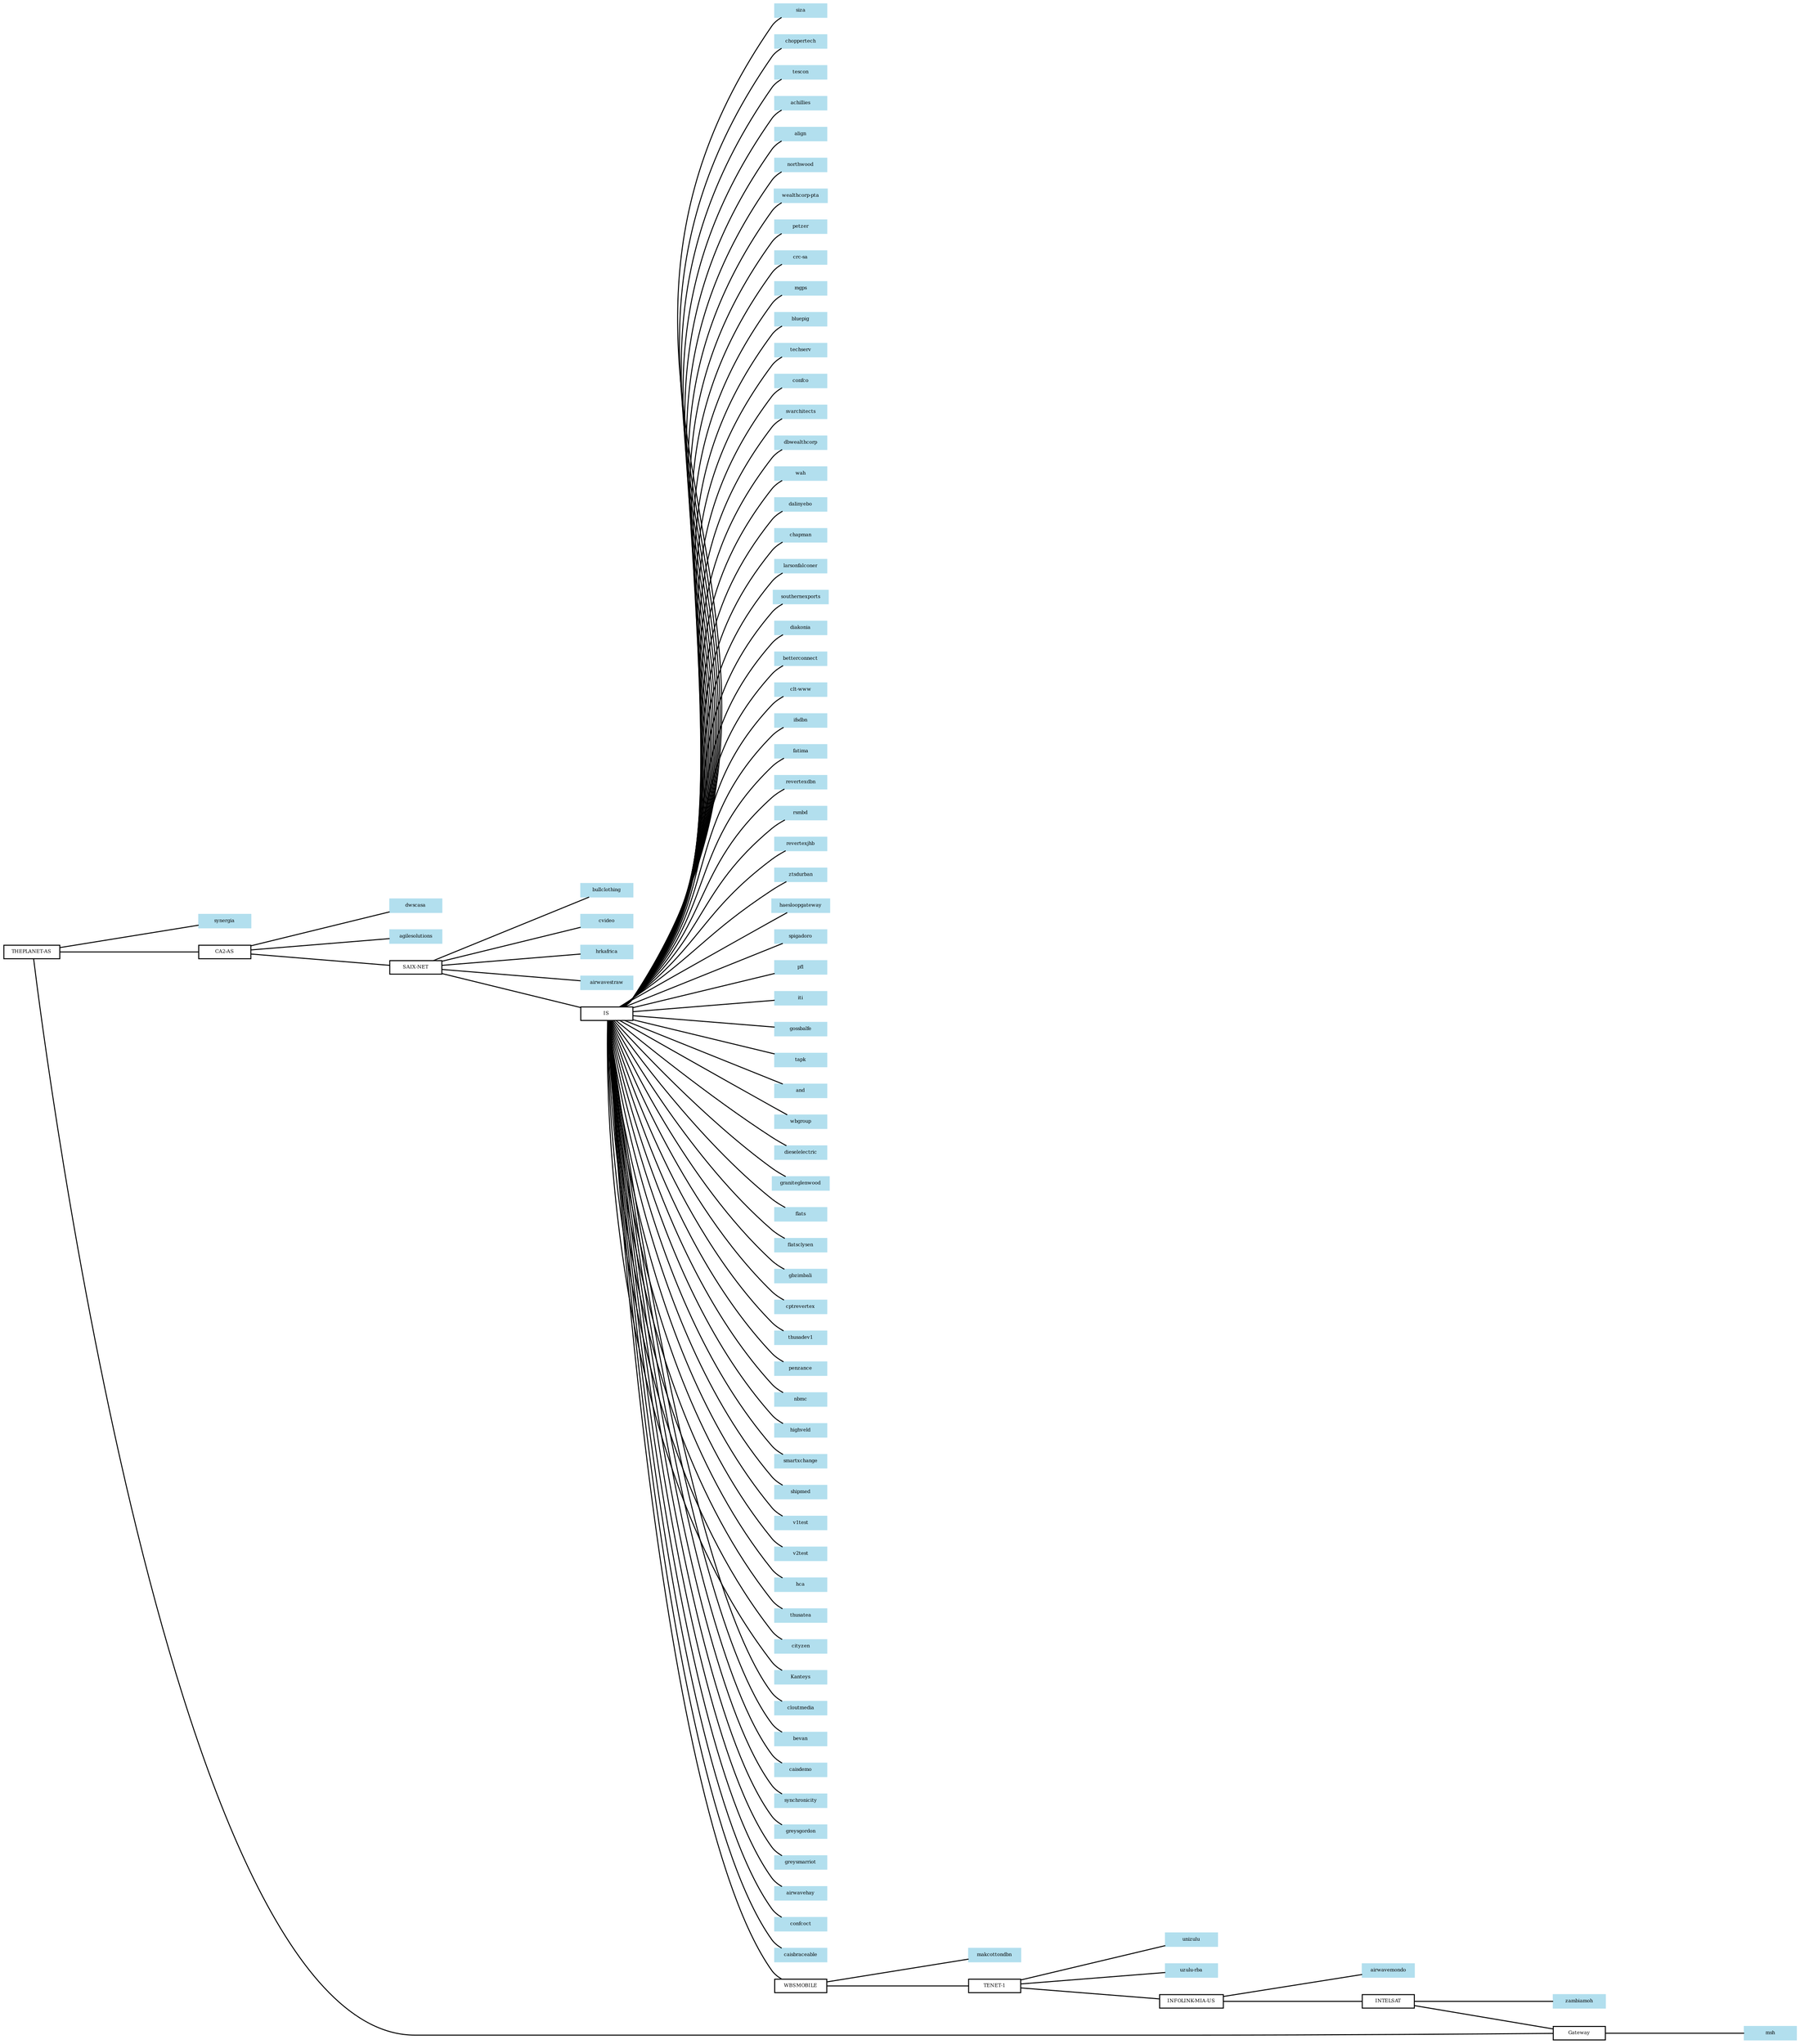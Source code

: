 graph G {
  graph[rankdir="LR"];
  node[shape=rect,fontsize=5, height=0.1];
  ranksep=2;
  ratio=auto;
  edge[len=1.3];
    AS_21844 -- "synergia";
  AS_36874 -- "dwscasa";
  AS_36874 -- "agilesolutions";
  AS_5713 -- "bullclothing";
  AS_5713 -- "cvideo";
  AS_5713 -- "hrkafrica";
  AS_5713 -- "airwavestraw";
  AS_3741 -- "siza";
  AS_3741 -- "choppertech";
  AS_3741 -- "tescon";
  AS_3741 -- "achillies";
  AS_3741 -- "align";
  AS_3741 -- "northwood";
  AS_3741 -- "wealthcorp-pta";
  AS_3741 -- "petzer";
  AS_3741 -- "crc-sa";
  AS_3741 -- "mgps";
  AS_3741 -- "bluepig";
  AS_3741 -- "techserv";
  AS_3741 -- "confco";
  AS_3741 -- "svarchitects";
  AS_3741 -- "dbwealthcorp";
  AS_3741 -- "wah";
  AS_3741 -- "dalinyebo";
  AS_3741 -- "chapman";
  AS_3741 -- "larsonfalconer";
  AS_3741 -- "southernexports";
  AS_3741 -- "diakonia";
  AS_3741 -- "betterconnect";
  AS_3741 -- "clt-www";
  AS_3741 -- "ifsdbn";
  AS_3741 -- "fatima";
  AS_3741 -- "revertexdbn";
  AS_3741 -- "rsmbd";
  AS_3741 -- "revertexjhb";
  AS_3741 -- "ztsdurban";
  AS_3741 -- "haesloopgateway";
  AS_3741 -- "spigadoro";
  AS_3741 -- "pfl";
  AS_3741 -- "iti";
  AS_3741 -- "gossbalfe";
  AS_3741 -- "tapk";
  AS_3741 -- "and";
  AS_3741 -- "wbgroup";
  AS_3741 -- "dieselelectric";
  AS_3741 -- "graniteglenwood";
  AS_3741 -- "flats";
  AS_3741 -- "flatsclysen";
  AS_3741 -- "gbzimbali";
  AS_3741 -- "cptrevertex";
  AS_3741 -- "thusadev1";
  AS_3741 -- "penzance";
  AS_3741 -- "nbmc";
  AS_3741 -- "highveld";
  AS_3741 -- "smartxchange";
  AS_3741 -- "shipmed";
  AS_3741 -- "v1test";
  AS_3741 -- "v2test";
  AS_3741 -- "hca";
  AS_3741 -- "thusatea";
  AS_3741 -- "cityzen";
  AS_3741 -- "Kanteys";
  AS_3741 -- "cloutmedia";
  AS_3741 -- "bevan";
  AS_3741 -- "caisdemo";
  AS_3741 -- "synchronicity";
  AS_3741 -- "greysgordon";
  AS_3741 -- "greysmarriot";
  AS_3741 -- "airwavehay";
  AS_3741 -- "confcoct";
  AS_3741 -- "caisbraceable";
  AS_33762 -- "makcottondbn";
  AS_2018 -- "unizulu";
  AS_2018 -- "uzulu-rba";
  AS_15083 -- "airwavemondo";
  AS_22351 -- "zambiamoh";
  AS_25395 -- "msh";
  AS_25395 -- AS_21844;
  AS_21844 -- AS_36874;
  AS_36874 -- AS_5713;
  AS_5713 -- AS_3741;
  AS_3741 -- AS_33762;
  AS_33762 -- AS_2018;
  AS_2018 -- AS_15083;
  AS_15083 -- AS_22351;
  AS_22351 -- AS_25395;
    AS_21844 [label="THEPLANET-AS"];
  "synergia" [label="synergia", color=lightblue2, style=filled, href="/Servers/Manage/4"];
  AS_36874 [label="CA2-AS"];
  "dwscasa" [label="dwscasa", color=lightblue2, style=filled, href="/Servers/Manage/24"];
  "agilesolutions" [label="agilesolutions", color=lightblue2, style=filled, href="/Servers/Manage/47"];
  AS_5713 [label="SAIX-NET"];
  "bullclothing" [label="bullclothing", color=lightblue2, style=filled, href="/Servers/Manage/13"];
  "cvideo" [label="cvideo", color=lightblue2, style=filled, href="/Servers/Manage/17"];
  "hrkafrica" [label="hrkafrica", color=lightblue2, style=filled, href="/Servers/Manage/38"];
  "airwavestraw" [label="airwavestraw", color=lightblue2, style=filled, href="/Servers/Manage/74"];
  AS_3741 [label="IS"];
  "siza" [label="siza", color=lightblue2, style=filled, href="/Servers/Manage/3"];
  "choppertech" [label="choppertech", color=lightblue2, style=filled, href="/Servers/Manage/6"];
  "tescon" [label="tescon", color=lightblue2, style=filled, href="/Servers/Manage/7"];
  "achillies" [label="achillies", color=lightblue2, style=filled, href="/Servers/Manage/8"];
  "align" [label="align", color=lightblue2, style=filled, href="/Servers/Manage/9"];
  "northwood" [label="northwood", color=lightblue2, style=filled, href="/Servers/Manage/10"];
  "wealthcorp-pta" [label="wealthcorp-pta", color=lightblue2, style=filled, href="/Servers/Manage/11"];
  "petzer" [label="petzer", color=lightblue2, style=filled, href="/Servers/Manage/14"];
  "crc-sa" [label="crc-sa", color=lightblue2, style=filled, href="/Servers/Manage/15"];
  "mgps" [label="mgps", color=lightblue2, style=filled, href="/Servers/Manage/16"];
  "bluepig" [label="bluepig", color=lightblue2, style=filled, href="/Servers/Manage/18"];
  "techserv" [label="techserv", color=lightblue2, style=filled, href="/Servers/Manage/19"];
  "confco" [label="confco", color=lightblue2, style=filled, href="/Servers/Manage/20"];
  "svarchitects" [label="svarchitects", color=lightblue2, style=filled, href="/Servers/Manage/21"];
  "dbwealthcorp" [label="dbwealthcorp", color=lightblue2, style=filled, href="/Servers/Manage/23"];
  "wah" [label="wah", color=lightblue2, style=filled, href="/Servers/Manage/25"];
  "dalinyebo" [label="dalinyebo", color=lightblue2, style=filled, href="/Servers/Manage/26"];
  "chapman" [label="chapman", color=lightblue2, style=filled, href="/Servers/Manage/27"];
  "larsonfalconer" [label="larsonfalconer", color=lightblue2, style=filled, href="/Servers/Manage/28"];
  "southernexports" [label="southernexports", color=lightblue2, style=filled, href="/Servers/Manage/29"];
  "diakonia" [label="diakonia", color=lightblue2, style=filled, href="/Servers/Manage/30"];
  "betterconnect" [label="betterconnect", color=lightblue2, style=filled, href="/Servers/Manage/33"];
  "clt-www" [label="clt-www", color=lightblue2, style=filled, href="/Servers/Manage/35"];
  "ifsdbn" [label="ifsdbn", color=lightblue2, style=filled, href="/Servers/Manage/36"];
  "fatima" [label="fatima", color=lightblue2, style=filled, href="/Servers/Manage/37"];
  "revertexdbn" [label="revertexdbn", color=lightblue2, style=filled, href="/Servers/Manage/39"];
  "rsmbd" [label="rsmbd", color=lightblue2, style=filled, href="/Servers/Manage/40"];
  "revertexjhb" [label="revertexjhb", color=lightblue2, style=filled, href="/Servers/Manage/41"];
  "ztsdurban" [label="ztsdurban", color=lightblue2, style=filled, href="/Servers/Manage/42"];
  "haesloopgateway" [label="haesloopgateway", color=lightblue2, style=filled, href="/Servers/Manage/43"];
  "spigadoro" [label="spigadoro", color=lightblue2, style=filled, href="/Servers/Manage/44"];
  "pfl" [label="pfl", color=lightblue2, style=filled, href="/Servers/Manage/45"];
  "iti" [label="iti", color=lightblue2, style=filled, href="/Servers/Manage/46"];
  "gossbalfe" [label="gossbalfe", color=lightblue2, style=filled, href="/Servers/Manage/49"];
  "tapk" [label="tapk", color=lightblue2, style=filled, href="/Servers/Manage/51"];
  "and" [label="and", color=lightblue2, style=filled, href="/Servers/Manage/52"];
  "wbgroup" [label="wbgroup", color=lightblue2, style=filled, href="/Servers/Manage/53"];
  "dieselelectric" [label="dieselelectric", color=lightblue2, style=filled, href="/Servers/Manage/54"];
  "graniteglenwood" [label="graniteglenwood", color=lightblue2, style=filled, href="/Servers/Manage/55"];
  "flats" [label="flats", color=lightblue2, style=filled, href="/Servers/Manage/56"];
  "flatsclysen" [label="flatsclysen", color=lightblue2, style=filled, href="/Servers/Manage/57"];
  "gbzimbali" [label="gbzimbali", color=lightblue2, style=filled, href="/Servers/Manage/59"];
  "cptrevertex" [label="cptrevertex", color=lightblue2, style=filled, href="/Servers/Manage/61"];
  "thusadev1" [label="thusadev1", color=lightblue2, style=filled, href="/Servers/Manage/62"];
  "penzance" [label="penzance", color=lightblue2, style=filled, href="/Servers/Manage/63"];
  "nbmc" [label="nbmc", color=lightblue2, style=filled, href="/Servers/Manage/64"];
  "highveld" [label="highveld", color=lightblue2, style=filled, href="/Servers/Manage/67"];
  "smartxchange" [label="smartxchange", color=lightblue2, style=filled, href="/Servers/Manage/68"];
  "shipmed" [label="shipmed", color=lightblue2, style=filled, href="/Servers/Manage/69"];
  "v1test" [label="v1test", color=lightblue2, style=filled, href="/Servers/Manage/70"];
  "v2test" [label="v2test", color=lightblue2, style=filled, href="/Servers/Manage/71"];
  "hca" [label="hca", color=lightblue2, style=filled, href="/Servers/Manage/72"];
  "thusatea" [label="thusatea", color=lightblue2, style=filled, href="/Servers/Manage/73"];
  "cityzen" [label="cityzen", color=lightblue2, style=filled, href="/Servers/Manage/75"];
  "Kanteys" [label="Kanteys", color=lightblue2, style=filled, href="/Servers/Manage/76"];
  "cloutmedia" [label="cloutmedia", color=lightblue2, style=filled, href="/Servers/Manage/77"];
  "bevan" [label="bevan", color=lightblue2, style=filled, href="/Servers/Manage/78"];
  "caisdemo" [label="caisdemo", color=lightblue2, style=filled, href="/Servers/Manage/80"];
  "synchronicity" [label="synchronicity", color=lightblue2, style=filled, href="/Servers/Manage/81"];
  "greysgordon" [label="greysgordon", color=lightblue2, style=filled, href="/Servers/Manage/82"];
  "greysmarriot" [label="greysmarriot", color=lightblue2, style=filled, href="/Servers/Manage/83"];
  "airwavehay" [label="airwavehay", color=lightblue2, style=filled, href="/Servers/Manage/84"];
  "confcoct" [label="confcoct", color=lightblue2, style=filled, href="/Servers/Manage/85"];
  "caisbraceable" [label="caisbraceable", color=lightblue2, style=filled, href="/Servers/Manage/87"];
  AS_33762 [label="WBSMOBILE"];
  "makcottondbn" [label="makcottondbn", color=lightblue2, style=filled, href="/Servers/Manage/50"];
  AS_2018 [label="TENET-1"];
  "unizulu" [label="unizulu", color=lightblue2, style=filled, href="/Servers/Manage/22"];
  "uzulu-rba" [label="uzulu-rba", color=lightblue2, style=filled, href="/Servers/Manage/31"];
  AS_15083 [label="INFOLINK-MIA-US"];
  "airwavemondo" [label="airwavemondo", color=lightblue2, style=filled, href="/Servers/Manage/48"];
  AS_22351 [label="INTELSAT"];
  "zambiamoh" [label="zambiamoh", color=lightblue2, style=filled, href="/Servers/Manage/79"];
  AS_25395 [label="Gateway"];
  "msh" [label="msh", color=lightblue2, style=filled, href="/Servers/Manage/65"];
}
